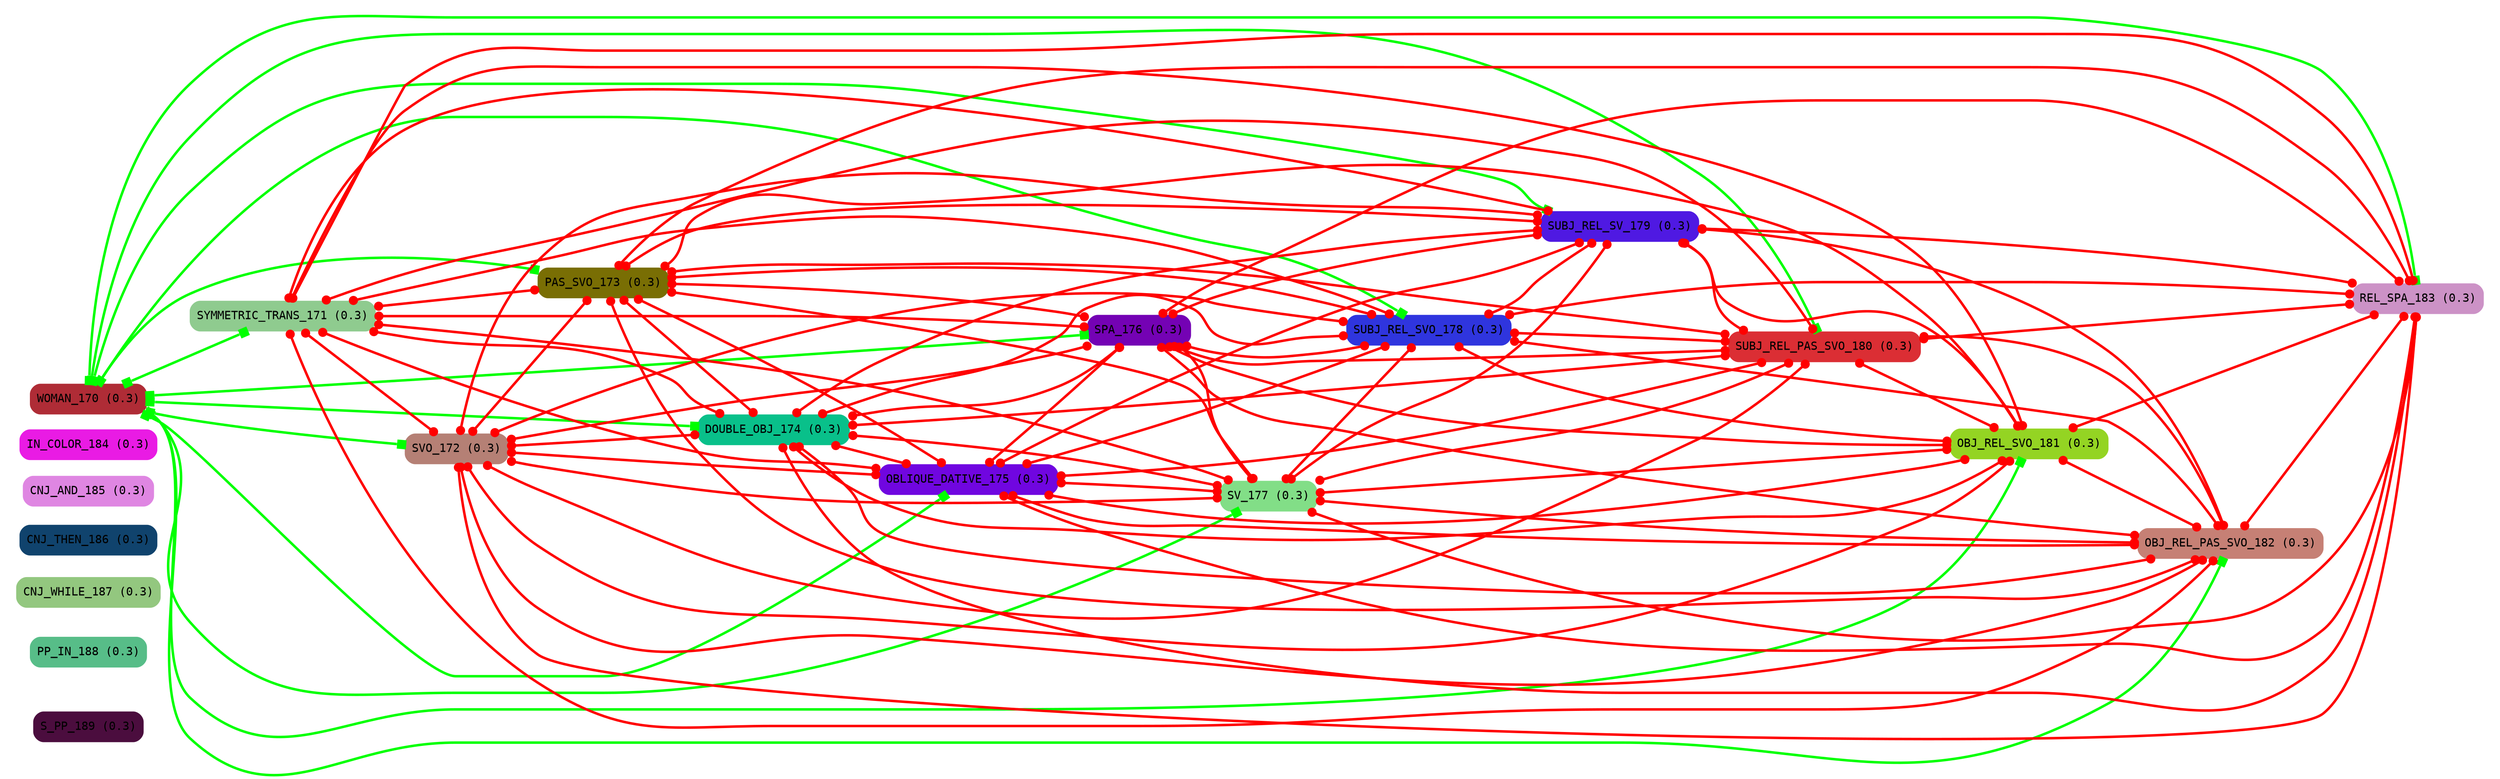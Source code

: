 digraph Grammatical_WM_C_concise {
rankdir=LR;
style=rounded;
labeljust=l;
compound=true;
subgraph cluster_C2_cluster {
color=white;
label="";
fill=white;
WOMAN_170 [shape=box, fontname=consolas, fontsize=14, fillcolor="#af2c36", color="#af2c36", style="filled, rounded", label=<<FONT FACE="consolas">WOMAN_170 (0.3)</FONT>>];
SYMMETRIC_TRANS_171 [shape=box, fontname=consolas, fontsize=14, fillcolor="#8fcb8f", color="#8fcb8f", style="filled, rounded", label=<<FONT FACE="consolas">SYMMETRIC_TRANS_171 (0.3)</FONT>>];
SVO_172 [shape=box, fontname=consolas, fontsize=14, fillcolor="#b58075", color="#b58075", style="filled, rounded", label=<<FONT FACE="consolas">SVO_172 (0.3)</FONT>>];
PAS_SVO_173 [shape=box, fontname=consolas, fontsize=14, fillcolor="#796e04", color="#796e04", style="filled, rounded", label=<<FONT FACE="consolas">PAS_SVO_173 (0.3)</FONT>>];
DOUBLE_OBJ_174 [shape=box, fontname=consolas, fontsize=14, fillcolor="#09c08a", color="#09c08a", style="filled, rounded", label=<<FONT FACE="consolas">DOUBLE_OBJ_174 (0.3)</FONT>>];
OBLIQUE_DATIVE_175 [shape=box, fontname=consolas, fontsize=14, fillcolor="#7006e0", color="#7006e0", style="filled, rounded", label=<<FONT FACE="consolas">OBLIQUE_DATIVE_175 (0.3)</FONT>>];
SPA_176 [shape=box, fontname=consolas, fontsize=14, fillcolor="#7402b4", color="#7402b4", style="filled, rounded", label=<<FONT FACE="consolas">SPA_176 (0.3)</FONT>>];
SV_177 [shape=box, fontname=consolas, fontsize=14, fillcolor="#82de87", color="#82de87", style="filled, rounded", label=<<FONT FACE="consolas">SV_177 (0.3)</FONT>>];
SUBJ_REL_SVO_178 [shape=box, fontname=consolas, fontsize=14, fillcolor="#2f35de", color="#2f35de", style="filled, rounded", label=<<FONT FACE="consolas">SUBJ_REL_SVO_178 (0.3)</FONT>>];
SUBJ_REL_SV_179 [shape=box, fontname=consolas, fontsize=14, fillcolor="#4f19e2", color="#4f19e2", style="filled, rounded", label=<<FONT FACE="consolas">SUBJ_REL_SV_179 (0.3)</FONT>>];
SUBJ_REL_PAS_SVO_180 [shape=box, fontname=consolas, fontsize=14, fillcolor="#db2e34", color="#db2e34", style="filled, rounded", label=<<FONT FACE="consolas">SUBJ_REL_PAS_SVO_180 (0.3)</FONT>>];
OBJ_REL_SVO_181 [shape=box, fontname=consolas, fontsize=14, fillcolor="#94d423", color="#94d423", style="filled, rounded", label=<<FONT FACE="consolas">OBJ_REL_SVO_181 (0.3)</FONT>>];
OBJ_REL_PAS_SVO_182 [shape=box, fontname=consolas, fontsize=14, fillcolor="#c68075", color="#c68075", style="filled, rounded", label=<<FONT FACE="consolas">OBJ_REL_PAS_SVO_182 (0.3)</FONT>>];
REL_SPA_183 [shape=box, fontname=consolas, fontsize=14, fillcolor="#cc92c6", color="#cc92c6", style="filled, rounded", label=<<FONT FACE="consolas">REL_SPA_183 (0.3)</FONT>>];
IN_COLOR_184 [shape=box, fontname=consolas, fontsize=14, fillcolor="#e91be4", color="#e91be4", style="filled, rounded", label=<<FONT FACE="consolas">IN_COLOR_184 (0.3)</FONT>>];
CNJ_AND_185 [shape=box, fontname=consolas, fontsize=14, fillcolor="#df86e2", color="#df86e2", style="filled, rounded", label=<<FONT FACE="consolas">CNJ_AND_185 (0.3)</FONT>>];
CNJ_THEN_186 [shape=box, fontname=consolas, fontsize=14, fillcolor="#10436d", color="#10436d", style="filled, rounded", label=<<FONT FACE="consolas">CNJ_THEN_186 (0.3)</FONT>>];
CNJ_WHILE_187 [shape=box, fontname=consolas, fontsize=14, fillcolor="#93c77f", color="#93c77f", style="filled, rounded", label=<<FONT FACE="consolas">CNJ_WHILE_187 (0.3)</FONT>>];
PP_IN_188 [shape=box, fontname=consolas, fontsize=14, fillcolor="#57bd88", color="#57bd88", style="filled, rounded", label=<<FONT FACE="consolas">PP_IN_188 (0.3)</FONT>>];
S_PP_189 [shape=box, fontname=consolas, fontsize=14, fillcolor="#4b0d3e", color="#4b0d3e", style="filled, rounded", label=<<FONT FACE="consolas">S_PP_189 (0.3)</FONT>>];
WOMAN_170 -> SYMMETRIC_TRANS_171  [arrowhead=box, splines=spline, color=green, arrowtail=box, dir=both, penwidth=3];
WOMAN_170 -> SVO_172  [arrowhead=box, splines=spline, color=green, arrowtail=box, dir=both, penwidth=3];
WOMAN_170 -> PAS_SVO_173  [arrowhead=box, splines=spline, color=green, arrowtail=box, dir=both, penwidth=3];
WOMAN_170 -> DOUBLE_OBJ_174  [arrowhead=box, splines=spline, color=green, arrowtail=box, dir=both, penwidth=3];
WOMAN_170 -> OBLIQUE_DATIVE_175  [arrowhead=box, splines=spline, color=green, arrowtail=box, dir=both, penwidth=3];
WOMAN_170 -> SPA_176  [arrowhead=box, splines=spline, color=green, arrowtail=box, dir=both, penwidth=3];
WOMAN_170 -> SV_177  [arrowhead=box, splines=spline, color=green, arrowtail=box, dir=both, penwidth=3];
WOMAN_170 -> SUBJ_REL_SVO_178  [arrowhead=box, splines=spline, color=green, arrowtail=box, dir=both, penwidth=3];
WOMAN_170 -> SUBJ_REL_SV_179  [arrowhead=box, splines=spline, color=green, arrowtail=box, dir=both, penwidth=3];
WOMAN_170 -> SUBJ_REL_PAS_SVO_180  [arrowhead=box, splines=spline, color=green, arrowtail=box, dir=both, penwidth=3];
WOMAN_170 -> OBJ_REL_SVO_181  [arrowhead=box, splines=spline, color=green, arrowtail=box, dir=both, penwidth=3];
WOMAN_170 -> OBJ_REL_PAS_SVO_182  [arrowhead=box, splines=spline, color=green, arrowtail=box, dir=both, penwidth=3];
WOMAN_170 -> REL_SPA_183  [arrowhead=box, splines=spline, color=green, arrowtail=box, dir=both, penwidth=3];
SYMMETRIC_TRANS_171 -> SVO_172  [arrowhead=dot, splines=spline, color=red, arrowtail=dot, dir=both, penwidth=3];
SYMMETRIC_TRANS_171 -> PAS_SVO_173  [arrowhead=dot, splines=spline, color=red, arrowtail=dot, dir=both, penwidth=3];
SYMMETRIC_TRANS_171 -> DOUBLE_OBJ_174  [arrowhead=dot, splines=spline, color=red, arrowtail=dot, dir=both, penwidth=3];
SYMMETRIC_TRANS_171 -> OBLIQUE_DATIVE_175  [arrowhead=dot, splines=spline, color=red, arrowtail=dot, dir=both, penwidth=3];
SYMMETRIC_TRANS_171 -> SPA_176  [arrowhead=dot, splines=spline, color=red, arrowtail=dot, dir=both, penwidth=3];
SYMMETRIC_TRANS_171 -> SV_177  [arrowhead=dot, splines=spline, color=red, arrowtail=dot, dir=both, penwidth=3];
SYMMETRIC_TRANS_171 -> SUBJ_REL_SVO_178  [arrowhead=dot, splines=spline, color=red, arrowtail=dot, dir=both, penwidth=3];
SYMMETRIC_TRANS_171 -> SUBJ_REL_SV_179  [arrowhead=dot, splines=spline, color=red, arrowtail=dot, dir=both, penwidth=3];
SYMMETRIC_TRANS_171 -> SUBJ_REL_PAS_SVO_180  [arrowhead=dot, splines=spline, color=red, arrowtail=dot, dir=both, penwidth=3];
SYMMETRIC_TRANS_171 -> OBJ_REL_SVO_181  [arrowhead=dot, splines=spline, color=red, arrowtail=dot, dir=both, penwidth=3];
SYMMETRIC_TRANS_171 -> OBJ_REL_PAS_SVO_182  [arrowhead=dot, splines=spline, color=red, arrowtail=dot, dir=both, penwidth=3];
SYMMETRIC_TRANS_171 -> REL_SPA_183  [arrowhead=dot, splines=spline, color=red, arrowtail=dot, dir=both, penwidth=3];
SVO_172 -> PAS_SVO_173  [arrowhead=dot, splines=spline, color=red, arrowtail=dot, dir=both, penwidth=3];
SVO_172 -> DOUBLE_OBJ_174  [arrowhead=dot, splines=spline, color=red, arrowtail=dot, dir=both, penwidth=3];
SVO_172 -> OBLIQUE_DATIVE_175  [arrowhead=dot, splines=spline, color=red, arrowtail=dot, dir=both, penwidth=3];
SVO_172 -> SPA_176  [arrowhead=dot, splines=spline, color=red, arrowtail=dot, dir=both, penwidth=3];
SVO_172 -> SV_177  [arrowhead=dot, splines=spline, color=red, arrowtail=dot, dir=both, penwidth=3];
SVO_172 -> SUBJ_REL_SVO_178  [arrowhead=dot, splines=spline, color=red, arrowtail=dot, dir=both, penwidth=3];
SVO_172 -> SUBJ_REL_SV_179  [arrowhead=dot, splines=spline, color=red, arrowtail=dot, dir=both, penwidth=3];
SVO_172 -> SUBJ_REL_PAS_SVO_180  [arrowhead=dot, splines=spline, color=red, arrowtail=dot, dir=both, penwidth=3];
SVO_172 -> OBJ_REL_SVO_181  [arrowhead=dot, splines=spline, color=red, arrowtail=dot, dir=both, penwidth=3];
SVO_172 -> OBJ_REL_PAS_SVO_182  [arrowhead=dot, splines=spline, color=red, arrowtail=dot, dir=both, penwidth=3];
SVO_172 -> REL_SPA_183  [arrowhead=dot, splines=spline, color=red, arrowtail=dot, dir=both, penwidth=3];
PAS_SVO_173 -> DOUBLE_OBJ_174  [arrowhead=dot, splines=spline, color=red, arrowtail=dot, dir=both, penwidth=3];
PAS_SVO_173 -> OBLIQUE_DATIVE_175  [arrowhead=dot, splines=spline, color=red, arrowtail=dot, dir=both, penwidth=3];
PAS_SVO_173 -> SPA_176  [arrowhead=dot, splines=spline, color=red, arrowtail=dot, dir=both, penwidth=3];
PAS_SVO_173 -> SV_177  [arrowhead=dot, splines=spline, color=red, arrowtail=dot, dir=both, penwidth=3];
PAS_SVO_173 -> SUBJ_REL_SVO_178  [arrowhead=dot, splines=spline, color=red, arrowtail=dot, dir=both, penwidth=3];
PAS_SVO_173 -> SUBJ_REL_SV_179  [arrowhead=dot, splines=spline, color=red, arrowtail=dot, dir=both, penwidth=3];
PAS_SVO_173 -> SUBJ_REL_PAS_SVO_180  [arrowhead=dot, splines=spline, color=red, arrowtail=dot, dir=both, penwidth=3];
PAS_SVO_173 -> OBJ_REL_SVO_181  [arrowhead=dot, splines=spline, color=red, arrowtail=dot, dir=both, penwidth=3];
PAS_SVO_173 -> OBJ_REL_PAS_SVO_182  [arrowhead=dot, splines=spline, color=red, arrowtail=dot, dir=both, penwidth=3];
PAS_SVO_173 -> REL_SPA_183  [arrowhead=dot, splines=spline, color=red, arrowtail=dot, dir=both, penwidth=3];
DOUBLE_OBJ_174 -> OBLIQUE_DATIVE_175  [arrowhead=dot, splines=spline, color=red, arrowtail=dot, dir=both, penwidth=3];
DOUBLE_OBJ_174 -> SPA_176  [arrowhead=dot, splines=spline, color=red, arrowtail=dot, dir=both, penwidth=3];
DOUBLE_OBJ_174 -> SV_177  [arrowhead=dot, splines=spline, color=red, arrowtail=dot, dir=both, penwidth=3];
DOUBLE_OBJ_174 -> SUBJ_REL_SVO_178  [arrowhead=dot, splines=spline, color=red, arrowtail=dot, dir=both, penwidth=3];
DOUBLE_OBJ_174 -> SUBJ_REL_SV_179  [arrowhead=dot, splines=spline, color=red, arrowtail=dot, dir=both, penwidth=3];
DOUBLE_OBJ_174 -> SUBJ_REL_PAS_SVO_180  [arrowhead=dot, splines=spline, color=red, arrowtail=dot, dir=both, penwidth=3];
DOUBLE_OBJ_174 -> OBJ_REL_SVO_181  [arrowhead=dot, splines=spline, color=red, arrowtail=dot, dir=both, penwidth=3];
DOUBLE_OBJ_174 -> OBJ_REL_PAS_SVO_182  [arrowhead=dot, splines=spline, color=red, arrowtail=dot, dir=both, penwidth=3];
DOUBLE_OBJ_174 -> REL_SPA_183  [arrowhead=dot, splines=spline, color=red, arrowtail=dot, dir=both, penwidth=3];
OBLIQUE_DATIVE_175 -> SPA_176  [arrowhead=dot, splines=spline, color=red, arrowtail=dot, dir=both, penwidth=3];
OBLIQUE_DATIVE_175 -> SV_177  [arrowhead=dot, splines=spline, color=red, arrowtail=dot, dir=both, penwidth=3];
OBLIQUE_DATIVE_175 -> SUBJ_REL_SVO_178  [arrowhead=dot, splines=spline, color=red, arrowtail=dot, dir=both, penwidth=3];
OBLIQUE_DATIVE_175 -> SUBJ_REL_SV_179  [arrowhead=dot, splines=spline, color=red, arrowtail=dot, dir=both, penwidth=3];
OBLIQUE_DATIVE_175 -> SUBJ_REL_PAS_SVO_180  [arrowhead=dot, splines=spline, color=red, arrowtail=dot, dir=both, penwidth=3];
OBLIQUE_DATIVE_175 -> OBJ_REL_SVO_181  [arrowhead=dot, splines=spline, color=red, arrowtail=dot, dir=both, penwidth=3];
OBLIQUE_DATIVE_175 -> OBJ_REL_PAS_SVO_182  [arrowhead=dot, splines=spline, color=red, arrowtail=dot, dir=both, penwidth=3];
OBLIQUE_DATIVE_175 -> REL_SPA_183  [arrowhead=dot, splines=spline, color=red, arrowtail=dot, dir=both, penwidth=3];
SPA_176 -> SV_177  [arrowhead=dot, splines=spline, color=red, arrowtail=dot, dir=both, penwidth=3];
SPA_176 -> SUBJ_REL_SVO_178  [arrowhead=dot, splines=spline, color=red, arrowtail=dot, dir=both, penwidth=3];
SPA_176 -> SUBJ_REL_SV_179  [arrowhead=dot, splines=spline, color=red, arrowtail=dot, dir=both, penwidth=3];
SPA_176 -> SUBJ_REL_PAS_SVO_180  [arrowhead=dot, splines=spline, color=red, arrowtail=dot, dir=both, penwidth=3];
SPA_176 -> OBJ_REL_SVO_181  [arrowhead=dot, splines=spline, color=red, arrowtail=dot, dir=both, penwidth=3];
SPA_176 -> OBJ_REL_PAS_SVO_182  [arrowhead=dot, splines=spline, color=red, arrowtail=dot, dir=both, penwidth=3];
SPA_176 -> REL_SPA_183  [arrowhead=dot, splines=spline, color=red, arrowtail=dot, dir=both, penwidth=3];
SV_177 -> SUBJ_REL_SVO_178  [arrowhead=dot, splines=spline, color=red, arrowtail=dot, dir=both, penwidth=3];
SV_177 -> SUBJ_REL_SV_179  [arrowhead=dot, splines=spline, color=red, arrowtail=dot, dir=both, penwidth=3];
SV_177 -> SUBJ_REL_PAS_SVO_180  [arrowhead=dot, splines=spline, color=red, arrowtail=dot, dir=both, penwidth=3];
SV_177 -> OBJ_REL_SVO_181  [arrowhead=dot, splines=spline, color=red, arrowtail=dot, dir=both, penwidth=3];
SV_177 -> OBJ_REL_PAS_SVO_182  [arrowhead=dot, splines=spline, color=red, arrowtail=dot, dir=both, penwidth=3];
SV_177 -> REL_SPA_183  [arrowhead=dot, splines=spline, color=red, arrowtail=dot, dir=both, penwidth=3];
SUBJ_REL_SVO_178 -> SUBJ_REL_SV_179  [arrowhead=dot, splines=spline, color=red, arrowtail=dot, dir=both, penwidth=3];
SUBJ_REL_SVO_178 -> SUBJ_REL_PAS_SVO_180  [arrowhead=dot, splines=spline, color=red, arrowtail=dot, dir=both, penwidth=3];
SUBJ_REL_SVO_178 -> OBJ_REL_SVO_181  [arrowhead=dot, splines=spline, color=red, arrowtail=dot, dir=both, penwidth=3];
SUBJ_REL_SVO_178 -> OBJ_REL_PAS_SVO_182  [arrowhead=dot, splines=spline, color=red, arrowtail=dot, dir=both, penwidth=3];
SUBJ_REL_SVO_178 -> REL_SPA_183  [arrowhead=dot, splines=spline, color=red, arrowtail=dot, dir=both, penwidth=3];
SUBJ_REL_SV_179 -> SUBJ_REL_PAS_SVO_180  [arrowhead=dot, splines=spline, color=red, arrowtail=dot, dir=both, penwidth=3];
SUBJ_REL_SV_179 -> OBJ_REL_SVO_181  [arrowhead=dot, splines=spline, color=red, arrowtail=dot, dir=both, penwidth=3];
SUBJ_REL_SV_179 -> OBJ_REL_PAS_SVO_182  [arrowhead=dot, splines=spline, color=red, arrowtail=dot, dir=both, penwidth=3];
SUBJ_REL_SV_179 -> REL_SPA_183  [arrowhead=dot, splines=spline, color=red, arrowtail=dot, dir=both, penwidth=3];
SUBJ_REL_PAS_SVO_180 -> OBJ_REL_SVO_181  [arrowhead=dot, splines=spline, color=red, arrowtail=dot, dir=both, penwidth=3];
SUBJ_REL_PAS_SVO_180 -> OBJ_REL_PAS_SVO_182  [arrowhead=dot, splines=spline, color=red, arrowtail=dot, dir=both, penwidth=3];
SUBJ_REL_PAS_SVO_180 -> REL_SPA_183  [arrowhead=dot, splines=spline, color=red, arrowtail=dot, dir=both, penwidth=3];
OBJ_REL_SVO_181 -> OBJ_REL_PAS_SVO_182  [arrowhead=dot, splines=spline, color=red, arrowtail=dot, dir=both, penwidth=3];
OBJ_REL_SVO_181 -> REL_SPA_183  [arrowhead=dot, splines=spline, color=red, arrowtail=dot, dir=both, penwidth=3];
OBJ_REL_PAS_SVO_182 -> REL_SPA_183  [arrowhead=dot, splines=spline, color=red, arrowtail=dot, dir=both, penwidth=3];
}

}
